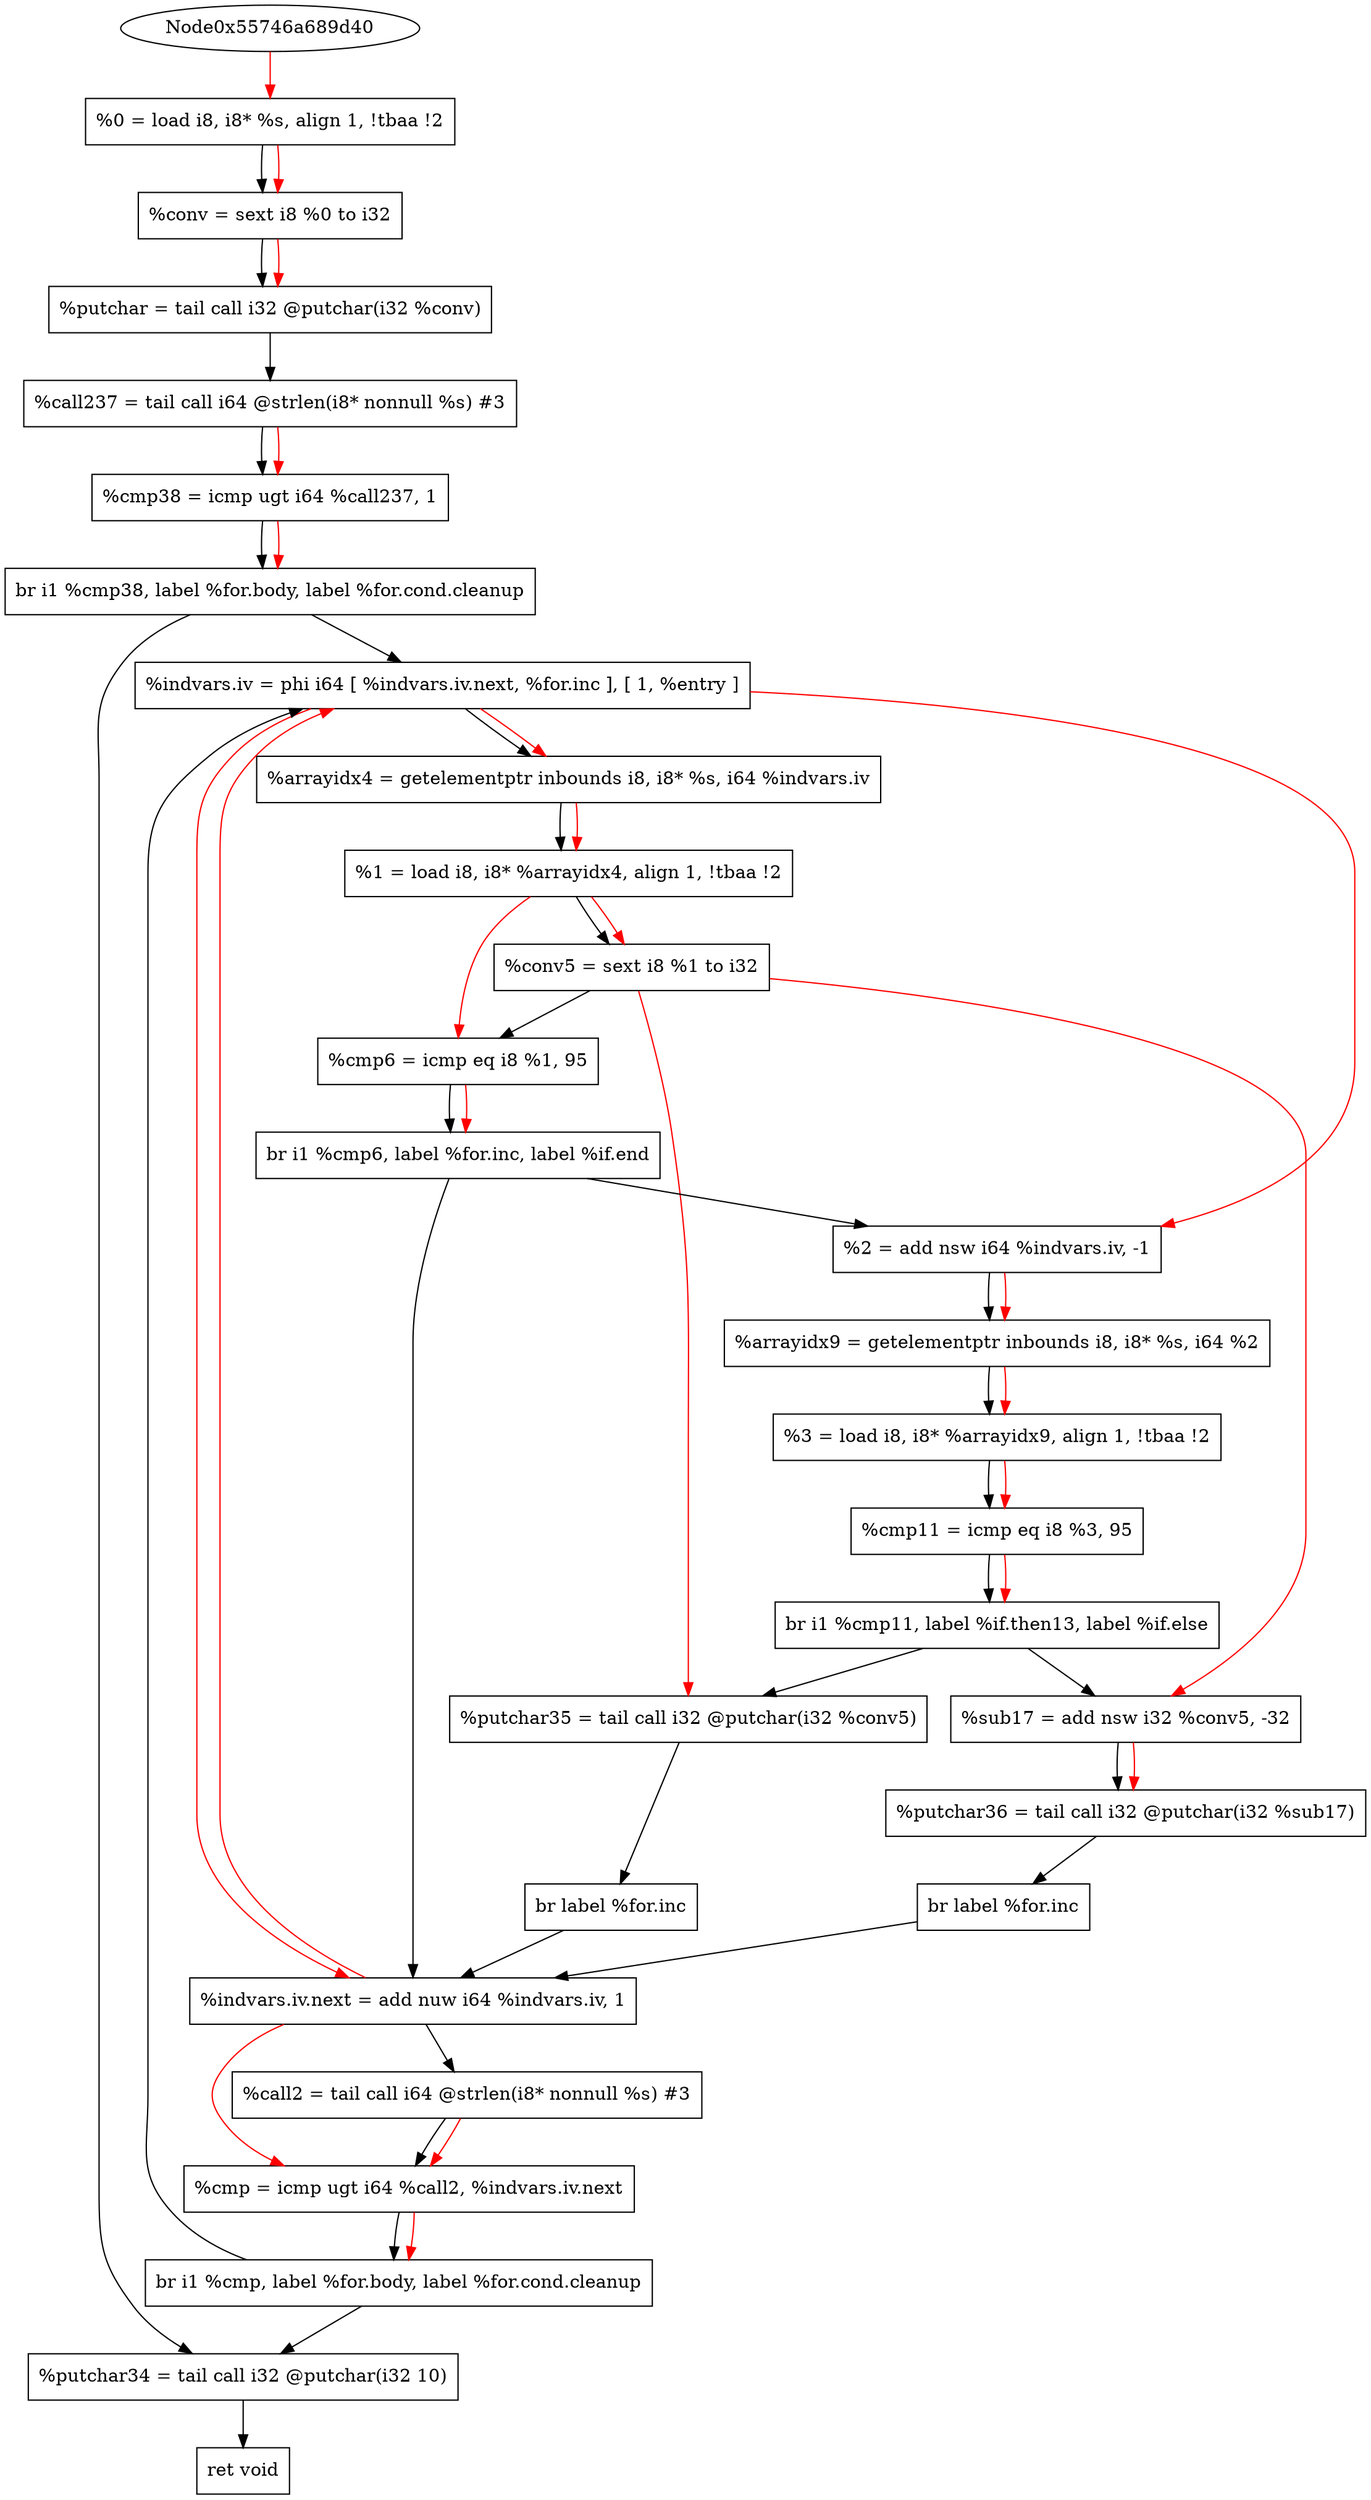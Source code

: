 digraph "CDFG for'func' function" {
	Node0x55746a689ed8[shape=record, label="  %0 = load i8, i8* %s, align 1, !tbaa !2"];
	Node0x55746a68ade8[shape=record, label="  %conv = sext i8 %0 to i32"];
	Node0x55746a68af30[shape=record, label="  %putchar = tail call i32 @putchar(i32 %conv)"];
	Node0x55746a68b180[shape=record, label="  %call237 = tail call i64 @strlen(i8* nonnull %s) #3"];
	Node0x55746a68b8b0[shape=record, label="  %cmp38 = icmp ugt i64 %call237, 1"];
	Node0x55746a620348[shape=record, label="  br i1 %cmp38, label %for.body, label %for.cond.cleanup"];
	Node0x55746a68bb80[shape=record, label="  %putchar34 = tail call i32 @putchar(i32 10)"];
	Node0x55746a68bc50[shape=record, label="  ret void"];
	Node0x55746a68bd18[shape=record, label="  %indvars.iv = phi i64 [ %indvars.iv.next, %for.inc ], [ 1, %entry ]"];
	Node0x55746a68be10[shape=record, label="  %arrayidx4 = getelementptr inbounds i8, i8* %s, i64 %indvars.iv"];
	Node0x55746a68bea8[shape=record, label="  %1 = load i8, i8* %arrayidx4, align 1, !tbaa !2"];
	Node0x55746a68c538[shape=record, label="  %conv5 = sext i8 %1 to i32"];
	Node0x55746a68c780[shape=record, label="  %cmp6 = icmp eq i8 %1, 95"];
	Node0x55746a620468[shape=record, label="  br i1 %cmp6, label %for.inc, label %if.end"];
	Node0x55746a68c910[shape=record, label="  %2 = add nsw i64 %indvars.iv, -1"];
	Node0x55746a68c9b0[shape=record, label="  %arrayidx9 = getelementptr inbounds i8, i8* %s, i64 %2"];
	Node0x55746a68c868[shape=record, label="  %3 = load i8, i8* %arrayidx9, align 1, !tbaa !2"];
	Node0x55746a68ca60[shape=record, label="  %cmp11 = icmp eq i8 %3, 95"];
	Node0x55746a620588[shape=record, label="  br i1 %cmp11, label %if.then13, label %if.else"];
	Node0x55746a68ccb0[shape=record, label="  %sub17 = add nsw i32 %conv5, -32"];
	Node0x55746a68cd60[shape=record, label="  %putchar36 = tail call i32 @putchar(i32 %sub17)"];
	Node0x55746a68cb38[shape=record, label="  br label %for.inc"];
	Node0x55746a68ce60[shape=record, label="  %putchar35 = tail call i32 @putchar(i32 %conv5)"];
	Node0x55746a68cc08[shape=record, label="  br label %for.inc"];
	Node0x55746a68cf60[shape=record, label="  %indvars.iv.next = add nuw i64 %indvars.iv, 1"];
	Node0x55746a68cff0[shape=record, label="  %call2 = tail call i64 @strlen(i8* nonnull %s) #3"];
	Node0x55746a68d0c0[shape=record, label="  %cmp = icmp ugt i64 %call2, %indvars.iv.next"];
	Node0x55746a68d4b8[shape=record, label="  br i1 %cmp, label %for.body, label %for.cond.cleanup"];
	Node0x55746a689ed8 -> Node0x55746a68ade8
	Node0x55746a68ade8 -> Node0x55746a68af30
	Node0x55746a68af30 -> Node0x55746a68b180
	Node0x55746a68b180 -> Node0x55746a68b8b0
	Node0x55746a68b8b0 -> Node0x55746a620348
	Node0x55746a620348 -> Node0x55746a68bd18
	Node0x55746a620348 -> Node0x55746a68bb80
	Node0x55746a68bb80 -> Node0x55746a68bc50
	Node0x55746a68bd18 -> Node0x55746a68be10
	Node0x55746a68be10 -> Node0x55746a68bea8
	Node0x55746a68bea8 -> Node0x55746a68c538
	Node0x55746a68c538 -> Node0x55746a68c780
	Node0x55746a68c780 -> Node0x55746a620468
	Node0x55746a620468 -> Node0x55746a68cf60
	Node0x55746a620468 -> Node0x55746a68c910
	Node0x55746a68c910 -> Node0x55746a68c9b0
	Node0x55746a68c9b0 -> Node0x55746a68c868
	Node0x55746a68c868 -> Node0x55746a68ca60
	Node0x55746a68ca60 -> Node0x55746a620588
	Node0x55746a620588 -> Node0x55746a68ccb0
	Node0x55746a620588 -> Node0x55746a68ce60
	Node0x55746a68ccb0 -> Node0x55746a68cd60
	Node0x55746a68cd60 -> Node0x55746a68cb38
	Node0x55746a68cb38 -> Node0x55746a68cf60
	Node0x55746a68ce60 -> Node0x55746a68cc08
	Node0x55746a68cc08 -> Node0x55746a68cf60
	Node0x55746a68cf60 -> Node0x55746a68cff0
	Node0x55746a68cff0 -> Node0x55746a68d0c0
	Node0x55746a68d0c0 -> Node0x55746a68d4b8
	Node0x55746a68d4b8 -> Node0x55746a68bd18
	Node0x55746a68d4b8 -> Node0x55746a68bb80
edge [color=red]
	Node0x55746a689d40 -> Node0x55746a689ed8
	Node0x55746a689ed8 -> Node0x55746a68ade8
	Node0x55746a68ade8 -> Node0x55746a68af30
	Node0x55746a68b180 -> Node0x55746a68b8b0
	Node0x55746a68b8b0 -> Node0x55746a620348
	Node0x55746a68cf60 -> Node0x55746a68bd18
	Node0x55746a68bd18 -> Node0x55746a68be10
	Node0x55746a68be10 -> Node0x55746a68bea8
	Node0x55746a68bea8 -> Node0x55746a68c538
	Node0x55746a68bea8 -> Node0x55746a68c780
	Node0x55746a68c780 -> Node0x55746a620468
	Node0x55746a68bd18 -> Node0x55746a68c910
	Node0x55746a68c910 -> Node0x55746a68c9b0
	Node0x55746a68c9b0 -> Node0x55746a68c868
	Node0x55746a68c868 -> Node0x55746a68ca60
	Node0x55746a68ca60 -> Node0x55746a620588
	Node0x55746a68c538 -> Node0x55746a68ccb0
	Node0x55746a68ccb0 -> Node0x55746a68cd60
	Node0x55746a68c538 -> Node0x55746a68ce60
	Node0x55746a68bd18 -> Node0x55746a68cf60
	Node0x55746a68cff0 -> Node0x55746a68d0c0
	Node0x55746a68cf60 -> Node0x55746a68d0c0
	Node0x55746a68d0c0 -> Node0x55746a68d4b8
}
